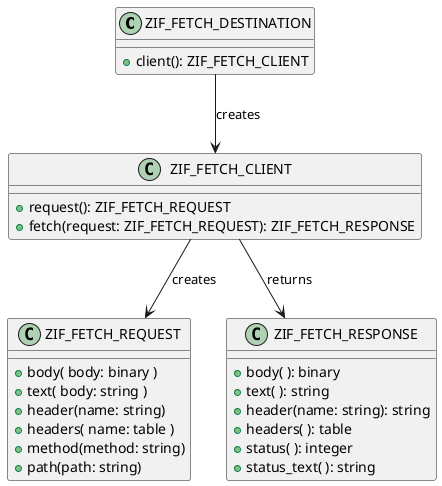 @startuml
class ZIF_FETCH_DESTINATION {
    + client(): ZIF_FETCH_CLIENT
}

class ZIF_FETCH_CLIENT {
    + request(): ZIF_FETCH_REQUEST
    + fetch(request: ZIF_FETCH_REQUEST): ZIF_FETCH_RESPONSE
}

class ZIF_FETCH_REQUEST {
    + body( body: binary )
    + text( body: string )
    + header(name: string)
    + headers( name: table )
    + method(method: string)
    + path(path: string)
}

class ZIF_FETCH_RESPONSE {
    + body( ): binary
    + text( ): string
    + header(name: string): string
    + headers( ): table
    + status( ): integer
    + status_text( ): string
}

ZIF_FETCH_DESTINATION --> ZIF_FETCH_CLIENT : creates
ZIF_FETCH_CLIENT --> ZIF_FETCH_REQUEST : creates
ZIF_FETCH_CLIENT --> ZIF_FETCH_RESPONSE : returns
@enduml
